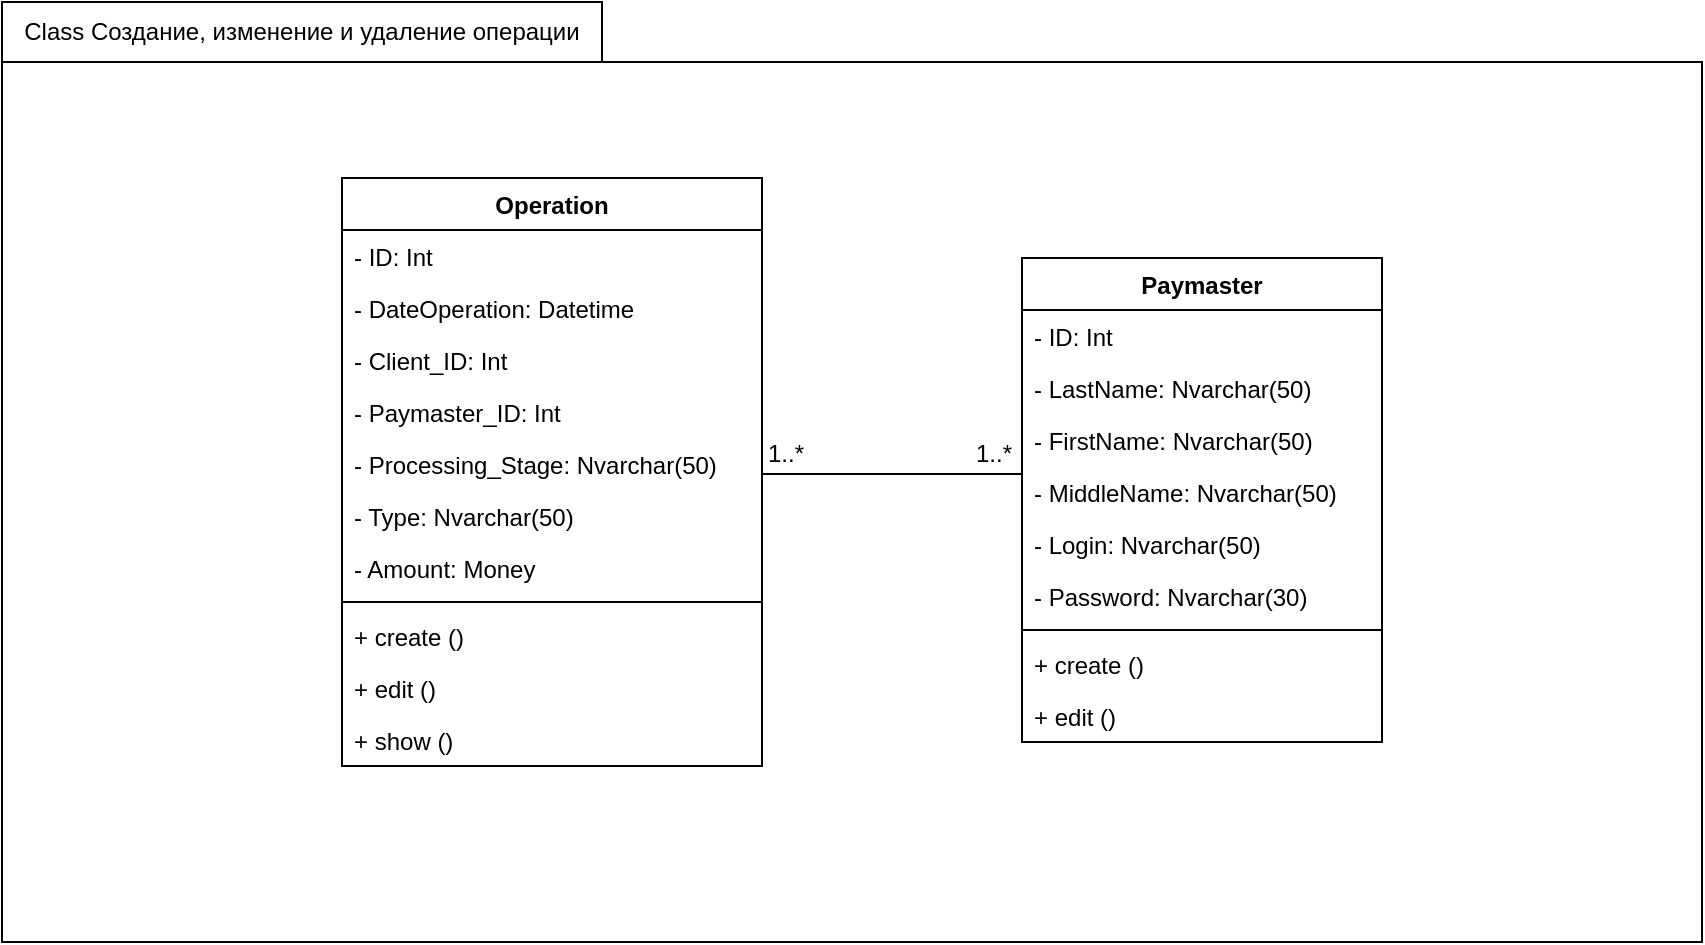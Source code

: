 <mxfile version="14.6.12" type="device"><diagram name="Page-1" id="e7e014a7-5840-1c2e-5031-d8a46d1fe8dd"><mxGraphModel dx="1422" dy="794" grid="1" gridSize="10" guides="1" tooltips="1" connect="1" arrows="1" fold="1" page="1" pageScale="1" pageWidth="1169" pageHeight="826" background="#ffffff" math="0" shadow="0"><root><mxCell id="0"/><mxCell id="1" parent="0"/><mxCell id="Bi43jgUlDRvTFOeIaQCo-66" value="package" style="shape=folder;fontStyle=1;spacingTop=10;tabWidth=300;tabHeight=30;tabPosition=left;html=1;shadow=0;labelBackgroundColor=none;sketch=0;gradientColor=none;backgroundOutline=0;noLabel=1;fontColor=none;labelBorderColor=none;" parent="1" vertex="1"><mxGeometry x="90" y="120" width="850" height="470" as="geometry"/></mxCell><mxCell id="Bi43jgUlDRvTFOeIaQCo-41" value="Paymaster" style="swimlane;fontStyle=1;align=center;verticalAlign=top;childLayout=stackLayout;horizontal=1;startSize=26;horizontalStack=0;resizeParent=1;resizeParentMax=0;resizeLast=0;collapsible=1;marginBottom=0;" parent="1" vertex="1"><mxGeometry x="600" y="248" width="180" height="242" as="geometry"/></mxCell><mxCell id="eBr75ffqoQJw8G493O7G-1" value="- ID: Int" style="text;strokeColor=none;fillColor=none;align=left;verticalAlign=top;spacingLeft=4;spacingRight=4;overflow=hidden;rotatable=0;points=[[0,0.5],[1,0.5]];portConstraint=eastwest;" parent="Bi43jgUlDRvTFOeIaQCo-41" vertex="1"><mxGeometry y="26" width="180" height="26" as="geometry"/></mxCell><mxCell id="Bi43jgUlDRvTFOeIaQCo-42" value="- LastName: Nvarchar(50)" style="text;strokeColor=none;fillColor=none;align=left;verticalAlign=top;spacingLeft=4;spacingRight=4;overflow=hidden;rotatable=0;points=[[0,0.5],[1,0.5]];portConstraint=eastwest;" parent="Bi43jgUlDRvTFOeIaQCo-41" vertex="1"><mxGeometry y="52" width="180" height="26" as="geometry"/></mxCell><mxCell id="Bi43jgUlDRvTFOeIaQCo-45" value="- FirstName: Nvarchar(50)" style="text;strokeColor=none;fillColor=none;align=left;verticalAlign=top;spacingLeft=4;spacingRight=4;overflow=hidden;rotatable=0;points=[[0,0.5],[1,0.5]];portConstraint=eastwest;" parent="Bi43jgUlDRvTFOeIaQCo-41" vertex="1"><mxGeometry y="78" width="180" height="26" as="geometry"/></mxCell><mxCell id="Bi43jgUlDRvTFOeIaQCo-46" value="- MiddleName: Nvarchar(50)" style="text;strokeColor=none;fillColor=none;align=left;verticalAlign=top;spacingLeft=4;spacingRight=4;overflow=hidden;rotatable=0;points=[[0,0.5],[1,0.5]];portConstraint=eastwest;" parent="Bi43jgUlDRvTFOeIaQCo-41" vertex="1"><mxGeometry y="104" width="180" height="26" as="geometry"/></mxCell><mxCell id="Bi43jgUlDRvTFOeIaQCo-47" value="- Login: Nvarchar(50)" style="text;strokeColor=none;fillColor=none;align=left;verticalAlign=top;spacingLeft=4;spacingRight=4;overflow=hidden;rotatable=0;points=[[0,0.5],[1,0.5]];portConstraint=eastwest;" parent="Bi43jgUlDRvTFOeIaQCo-41" vertex="1"><mxGeometry y="130" width="180" height="26" as="geometry"/></mxCell><mxCell id="Bi43jgUlDRvTFOeIaQCo-48" value="- Password: Nvarchar(30)" style="text;strokeColor=none;fillColor=none;align=left;verticalAlign=top;spacingLeft=4;spacingRight=4;overflow=hidden;rotatable=0;points=[[0,0.5],[1,0.5]];portConstraint=eastwest;" parent="Bi43jgUlDRvTFOeIaQCo-41" vertex="1"><mxGeometry y="156" width="180" height="26" as="geometry"/></mxCell><mxCell id="Bi43jgUlDRvTFOeIaQCo-43" value="" style="line;strokeWidth=1;fillColor=none;align=left;verticalAlign=middle;spacingTop=-1;spacingLeft=3;spacingRight=3;rotatable=0;labelPosition=right;points=[];portConstraint=eastwest;" parent="Bi43jgUlDRvTFOeIaQCo-41" vertex="1"><mxGeometry y="182" width="180" height="8" as="geometry"/></mxCell><mxCell id="Bi43jgUlDRvTFOeIaQCo-44" value="+ create ()" style="text;strokeColor=none;fillColor=none;align=left;verticalAlign=top;spacingLeft=4;spacingRight=4;overflow=hidden;rotatable=0;points=[[0,0.5],[1,0.5]];portConstraint=eastwest;" parent="Bi43jgUlDRvTFOeIaQCo-41" vertex="1"><mxGeometry y="190" width="180" height="26" as="geometry"/></mxCell><mxCell id="Bi43jgUlDRvTFOeIaQCo-49" value="+ edit ()" style="text;strokeColor=none;fillColor=none;align=left;verticalAlign=top;spacingLeft=4;spacingRight=4;overflow=hidden;rotatable=0;points=[[0,0.5],[1,0.5]];portConstraint=eastwest;" parent="Bi43jgUlDRvTFOeIaQCo-41" vertex="1"><mxGeometry y="216" width="180" height="26" as="geometry"/></mxCell><mxCell id="AFXYRR3tsdFLuQz6xCLi-1" style="edgeStyle=orthogonalEdgeStyle;rounded=0;orthogonalLoop=1;jettySize=auto;html=1;entryX=0;entryY=0.154;entryDx=0;entryDy=0;entryPerimeter=0;endArrow=none;endFill=0;" parent="1" source="Bi43jgUlDRvTFOeIaQCo-50" target="Bi43jgUlDRvTFOeIaQCo-47" edge="1"><mxGeometry relative="1" as="geometry"><Array as="points"><mxPoint x="540" y="356"/><mxPoint x="540" y="356"/></Array></mxGeometry></mxCell><mxCell id="Bi43jgUlDRvTFOeIaQCo-50" value="Operation" style="swimlane;fontStyle=1;align=center;verticalAlign=top;childLayout=stackLayout;horizontal=1;startSize=26;horizontalStack=0;resizeParent=1;resizeParentMax=0;resizeLast=0;collapsible=1;marginBottom=0;" parent="1" vertex="1"><mxGeometry x="260" y="208" width="210" height="294" as="geometry"/></mxCell><mxCell id="Bi43jgUlDRvTFOeIaQCo-59" value="- ID: Int" style="text;strokeColor=none;fillColor=none;align=left;verticalAlign=top;spacingLeft=4;spacingRight=4;overflow=hidden;rotatable=0;points=[[0,0.5],[1,0.5]];portConstraint=eastwest;" parent="Bi43jgUlDRvTFOeIaQCo-50" vertex="1"><mxGeometry y="26" width="210" height="26" as="geometry"/></mxCell><mxCell id="Bi43jgUlDRvTFOeIaQCo-60" value="- DateOperation: Datetime" style="text;strokeColor=none;fillColor=none;align=left;verticalAlign=top;spacingLeft=4;spacingRight=4;overflow=hidden;rotatable=0;points=[[0,0.5],[1,0.5]];portConstraint=eastwest;" parent="Bi43jgUlDRvTFOeIaQCo-50" vertex="1"><mxGeometry y="52" width="210" height="26" as="geometry"/></mxCell><mxCell id="Bi43jgUlDRvTFOeIaQCo-51" value="- Client_ID: Int" style="text;strokeColor=none;fillColor=none;align=left;verticalAlign=top;spacingLeft=4;spacingRight=4;overflow=hidden;rotatable=0;points=[[0,0.5],[1,0.5]];portConstraint=eastwest;" parent="Bi43jgUlDRvTFOeIaQCo-50" vertex="1"><mxGeometry y="78" width="210" height="26" as="geometry"/></mxCell><mxCell id="Bi43jgUlDRvTFOeIaQCo-54" value="- Paymaster_ID: Int" style="text;strokeColor=none;fillColor=none;align=left;verticalAlign=top;spacingLeft=4;spacingRight=4;overflow=hidden;rotatable=0;points=[[0,0.5],[1,0.5]];portConstraint=eastwest;" parent="Bi43jgUlDRvTFOeIaQCo-50" vertex="1"><mxGeometry y="104" width="210" height="26" as="geometry"/></mxCell><mxCell id="Bi43jgUlDRvTFOeIaQCo-62" value="- Processing_Stage: Nvarchar(50)" style="text;strokeColor=none;fillColor=none;align=left;verticalAlign=top;spacingLeft=4;spacingRight=4;overflow=hidden;rotatable=0;points=[[0,0.5],[1,0.5]];portConstraint=eastwest;" parent="Bi43jgUlDRvTFOeIaQCo-50" vertex="1"><mxGeometry y="130" width="210" height="26" as="geometry"/></mxCell><mxCell id="Bi43jgUlDRvTFOeIaQCo-63" value="- Type: Nvarchar(50)" style="text;strokeColor=none;fillColor=none;align=left;verticalAlign=top;spacingLeft=4;spacingRight=4;overflow=hidden;rotatable=0;points=[[0,0.5],[1,0.5]];portConstraint=eastwest;" parent="Bi43jgUlDRvTFOeIaQCo-50" vertex="1"><mxGeometry y="156" width="210" height="26" as="geometry"/></mxCell><mxCell id="tVjZcV-v3NWk7qaeN3WQ-1" value="- Amount: Money" style="text;strokeColor=none;fillColor=none;align=left;verticalAlign=top;spacingLeft=4;spacingRight=4;overflow=hidden;rotatable=0;points=[[0,0.5],[1,0.5]];portConstraint=eastwest;" parent="Bi43jgUlDRvTFOeIaQCo-50" vertex="1"><mxGeometry y="182" width="210" height="26" as="geometry"/></mxCell><mxCell id="Bi43jgUlDRvTFOeIaQCo-56" value="" style="line;strokeWidth=1;fillColor=none;align=left;verticalAlign=middle;spacingTop=-1;spacingLeft=3;spacingRight=3;rotatable=0;labelPosition=right;points=[];portConstraint=eastwest;" parent="Bi43jgUlDRvTFOeIaQCo-50" vertex="1"><mxGeometry y="208" width="210" height="8" as="geometry"/></mxCell><mxCell id="Bi43jgUlDRvTFOeIaQCo-57" value="+ create ()" style="text;strokeColor=none;fillColor=none;align=left;verticalAlign=top;spacingLeft=4;spacingRight=4;overflow=hidden;rotatable=0;points=[[0,0.5],[1,0.5]];portConstraint=eastwest;" parent="Bi43jgUlDRvTFOeIaQCo-50" vertex="1"><mxGeometry y="216" width="210" height="26" as="geometry"/></mxCell><mxCell id="Bi43jgUlDRvTFOeIaQCo-58" value="+ edit ()" style="text;strokeColor=none;fillColor=none;align=left;verticalAlign=top;spacingLeft=4;spacingRight=4;overflow=hidden;rotatable=0;points=[[0,0.5],[1,0.5]];portConstraint=eastwest;" parent="Bi43jgUlDRvTFOeIaQCo-50" vertex="1"><mxGeometry y="242" width="210" height="26" as="geometry"/></mxCell><mxCell id="Bi43jgUlDRvTFOeIaQCo-64" value="+ show ()" style="text;strokeColor=none;fillColor=none;align=left;verticalAlign=top;spacingLeft=4;spacingRight=4;overflow=hidden;rotatable=0;points=[[0,0.5],[1,0.5]];portConstraint=eastwest;" parent="Bi43jgUlDRvTFOeIaQCo-50" vertex="1"><mxGeometry y="268" width="210" height="26" as="geometry"/></mxCell><mxCell id="Bi43jgUlDRvTFOeIaQCo-67" value="Class Создание, изменение и удаление операции" style="text;html=1;strokeColor=none;fillColor=none;align=center;verticalAlign=middle;whiteSpace=wrap;rounded=0;shadow=0;labelBackgroundColor=none;sketch=0;fontColor=none;" parent="1" vertex="1"><mxGeometry x="90" y="120" width="300" height="30" as="geometry"/></mxCell><mxCell id="AFXYRR3tsdFLuQz6xCLi-2" value="1..*" style="text;html=1;strokeColor=none;fillColor=none;align=center;verticalAlign=middle;whiteSpace=wrap;rounded=0;" parent="1" vertex="1"><mxGeometry x="566" y="336" width="40" height="20" as="geometry"/></mxCell><mxCell id="AFXYRR3tsdFLuQz6xCLi-3" value="1..*" style="text;html=1;strokeColor=none;fillColor=none;align=center;verticalAlign=middle;whiteSpace=wrap;rounded=0;" parent="1" vertex="1"><mxGeometry x="462" y="336" width="40" height="20" as="geometry"/></mxCell></root></mxGraphModel></diagram></mxfile>